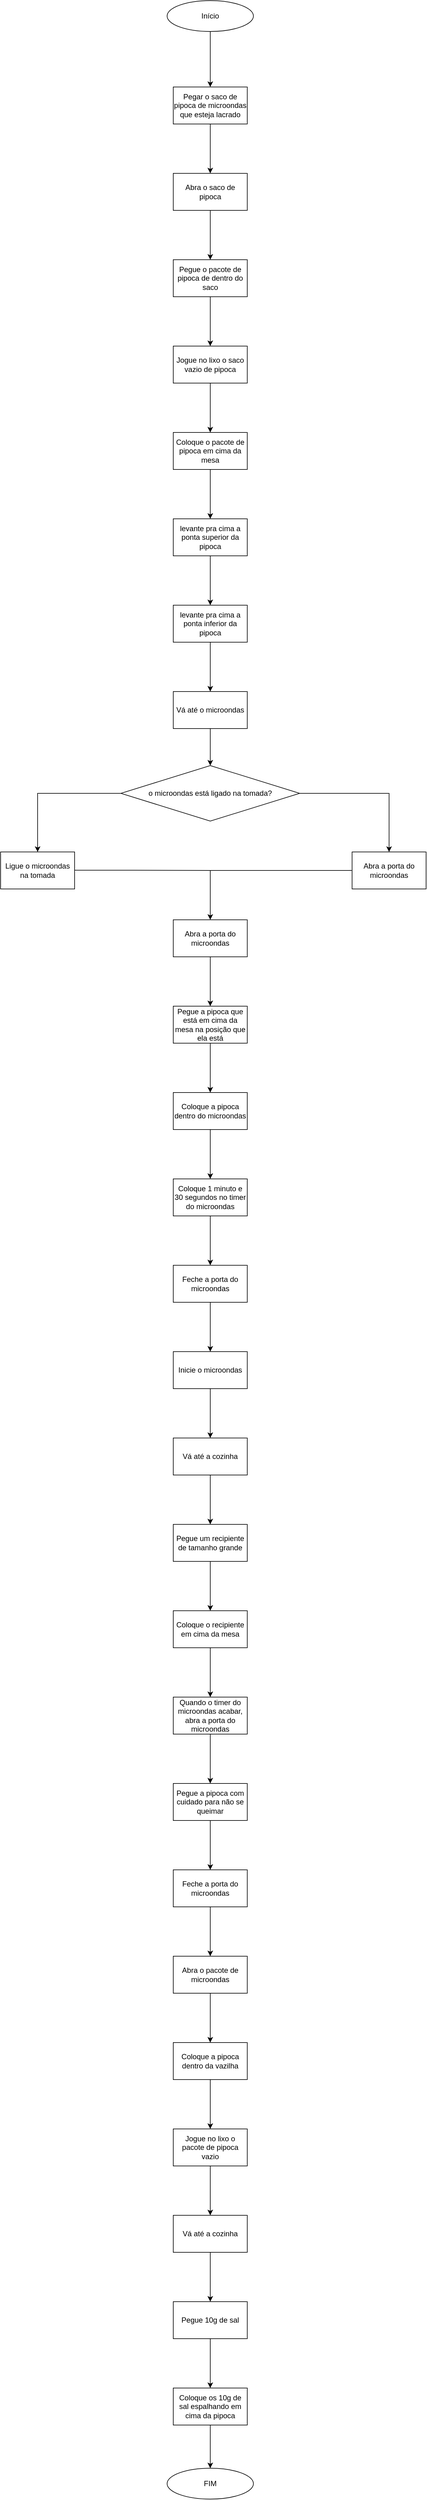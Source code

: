 <mxfile version="24.0.1" type="device">
  <diagram name="Página-1" id="FIl7-S7cU178m58neCTR">
    <mxGraphModel dx="2868" dy="1544" grid="1" gridSize="10" guides="1" tooltips="1" connect="1" arrows="1" fold="1" page="1" pageScale="1" pageWidth="1654" pageHeight="2336" math="0" shadow="0">
      <root>
        <mxCell id="0" />
        <mxCell id="1" parent="0" />
        <mxCell id="PShv-r9exDqE7YzYwOCn-3" value="" style="edgeStyle=orthogonalEdgeStyle;rounded=0;orthogonalLoop=1;jettySize=auto;html=1;" edge="1" parent="1" source="PShv-r9exDqE7YzYwOCn-1" target="PShv-r9exDqE7YzYwOCn-2">
          <mxGeometry relative="1" as="geometry" />
        </mxCell>
        <mxCell id="PShv-r9exDqE7YzYwOCn-1" value="Início" style="ellipse;whiteSpace=wrap;html=1;" vertex="1" parent="1">
          <mxGeometry x="730" y="130" width="140" height="50" as="geometry" />
        </mxCell>
        <mxCell id="PShv-r9exDqE7YzYwOCn-5" value="" style="edgeStyle=orthogonalEdgeStyle;rounded=0;orthogonalLoop=1;jettySize=auto;html=1;" edge="1" parent="1" source="PShv-r9exDqE7YzYwOCn-2" target="PShv-r9exDqE7YzYwOCn-4">
          <mxGeometry relative="1" as="geometry" />
        </mxCell>
        <mxCell id="PShv-r9exDqE7YzYwOCn-2" value="Pegar o saco de pipoca de microondas que esteja lacrado" style="whiteSpace=wrap;html=1;" vertex="1" parent="1">
          <mxGeometry x="740" y="270" width="120" height="60" as="geometry" />
        </mxCell>
        <mxCell id="PShv-r9exDqE7YzYwOCn-7" value="" style="edgeStyle=orthogonalEdgeStyle;rounded=0;orthogonalLoop=1;jettySize=auto;html=1;" edge="1" parent="1" source="PShv-r9exDqE7YzYwOCn-4" target="PShv-r9exDqE7YzYwOCn-6">
          <mxGeometry relative="1" as="geometry" />
        </mxCell>
        <mxCell id="PShv-r9exDqE7YzYwOCn-4" value="Abra o saco de pipoca" style="whiteSpace=wrap;html=1;" vertex="1" parent="1">
          <mxGeometry x="740" y="410" width="120" height="60" as="geometry" />
        </mxCell>
        <mxCell id="PShv-r9exDqE7YzYwOCn-9" value="" style="edgeStyle=orthogonalEdgeStyle;rounded=0;orthogonalLoop=1;jettySize=auto;html=1;" edge="1" parent="1" source="PShv-r9exDqE7YzYwOCn-6" target="PShv-r9exDqE7YzYwOCn-8">
          <mxGeometry relative="1" as="geometry" />
        </mxCell>
        <mxCell id="PShv-r9exDqE7YzYwOCn-6" value="Pegue o pacote de pipoca de dentro do saco" style="whiteSpace=wrap;html=1;" vertex="1" parent="1">
          <mxGeometry x="740" y="550" width="120" height="60" as="geometry" />
        </mxCell>
        <mxCell id="PShv-r9exDqE7YzYwOCn-11" value="" style="edgeStyle=orthogonalEdgeStyle;rounded=0;orthogonalLoop=1;jettySize=auto;html=1;" edge="1" parent="1" source="PShv-r9exDqE7YzYwOCn-8" target="PShv-r9exDqE7YzYwOCn-10">
          <mxGeometry relative="1" as="geometry" />
        </mxCell>
        <mxCell id="PShv-r9exDqE7YzYwOCn-8" value="Jogue no lixo o saco vazio de pipoca" style="whiteSpace=wrap;html=1;" vertex="1" parent="1">
          <mxGeometry x="740" y="690" width="120" height="60" as="geometry" />
        </mxCell>
        <mxCell id="PShv-r9exDqE7YzYwOCn-13" value="" style="edgeStyle=orthogonalEdgeStyle;rounded=0;orthogonalLoop=1;jettySize=auto;html=1;" edge="1" parent="1" source="PShv-r9exDqE7YzYwOCn-10" target="PShv-r9exDqE7YzYwOCn-12">
          <mxGeometry relative="1" as="geometry" />
        </mxCell>
        <mxCell id="PShv-r9exDqE7YzYwOCn-10" value="&lt;div&gt;Coloque o pacote de pipoca em cima da mesa&lt;/div&gt;" style="whiteSpace=wrap;html=1;" vertex="1" parent="1">
          <mxGeometry x="740" y="830" width="120" height="60" as="geometry" />
        </mxCell>
        <mxCell id="PShv-r9exDqE7YzYwOCn-15" value="" style="edgeStyle=orthogonalEdgeStyle;rounded=0;orthogonalLoop=1;jettySize=auto;html=1;" edge="1" parent="1" source="PShv-r9exDqE7YzYwOCn-12" target="PShv-r9exDqE7YzYwOCn-14">
          <mxGeometry relative="1" as="geometry" />
        </mxCell>
        <mxCell id="PShv-r9exDqE7YzYwOCn-12" value="&lt;div&gt;levante pra cima a ponta superior da pipoca&lt;/div&gt;" style="whiteSpace=wrap;html=1;" vertex="1" parent="1">
          <mxGeometry x="740" y="970" width="120" height="60" as="geometry" />
        </mxCell>
        <mxCell id="PShv-r9exDqE7YzYwOCn-17" value="" style="edgeStyle=orthogonalEdgeStyle;rounded=0;orthogonalLoop=1;jettySize=auto;html=1;" edge="1" parent="1" source="PShv-r9exDqE7YzYwOCn-14" target="PShv-r9exDqE7YzYwOCn-16">
          <mxGeometry relative="1" as="geometry" />
        </mxCell>
        <mxCell id="PShv-r9exDqE7YzYwOCn-14" value="&lt;div&gt;levante pra cima a ponta inferior da pipoca&lt;/div&gt;" style="whiteSpace=wrap;html=1;" vertex="1" parent="1">
          <mxGeometry x="740" y="1110" width="120" height="60" as="geometry" />
        </mxCell>
        <mxCell id="PShv-r9exDqE7YzYwOCn-19" value="" style="edgeStyle=orthogonalEdgeStyle;rounded=0;orthogonalLoop=1;jettySize=auto;html=1;" edge="1" parent="1" source="PShv-r9exDqE7YzYwOCn-16" target="PShv-r9exDqE7YzYwOCn-18">
          <mxGeometry relative="1" as="geometry" />
        </mxCell>
        <mxCell id="PShv-r9exDqE7YzYwOCn-16" value="&lt;div&gt;Vá até o microondas&lt;/div&gt;" style="whiteSpace=wrap;html=1;" vertex="1" parent="1">
          <mxGeometry x="740" y="1250" width="120" height="60" as="geometry" />
        </mxCell>
        <mxCell id="PShv-r9exDqE7YzYwOCn-21" value="" style="edgeStyle=orthogonalEdgeStyle;rounded=0;orthogonalLoop=1;jettySize=auto;html=1;" edge="1" parent="1" source="PShv-r9exDqE7YzYwOCn-18" target="PShv-r9exDqE7YzYwOCn-20">
          <mxGeometry relative="1" as="geometry" />
        </mxCell>
        <mxCell id="PShv-r9exDqE7YzYwOCn-23" value="" style="edgeStyle=orthogonalEdgeStyle;rounded=0;orthogonalLoop=1;jettySize=auto;html=1;" edge="1" parent="1" source="PShv-r9exDqE7YzYwOCn-18" target="PShv-r9exDqE7YzYwOCn-22">
          <mxGeometry relative="1" as="geometry" />
        </mxCell>
        <mxCell id="PShv-r9exDqE7YzYwOCn-18" value="o microondas está ligado na tomada?" style="rhombus;whiteSpace=wrap;html=1;" vertex="1" parent="1">
          <mxGeometry x="655" y="1370" width="290" height="90" as="geometry" />
        </mxCell>
        <mxCell id="PShv-r9exDqE7YzYwOCn-20" value="Ligue o microondas na tomada" style="whiteSpace=wrap;html=1;" vertex="1" parent="1">
          <mxGeometry x="460" y="1510" width="120" height="60" as="geometry" />
        </mxCell>
        <mxCell id="PShv-r9exDqE7YzYwOCn-25" value="" style="edgeStyle=orthogonalEdgeStyle;rounded=0;orthogonalLoop=1;jettySize=auto;html=1;" edge="1" parent="1" source="PShv-r9exDqE7YzYwOCn-22" target="PShv-r9exDqE7YzYwOCn-24">
          <mxGeometry relative="1" as="geometry" />
        </mxCell>
        <mxCell id="PShv-r9exDqE7YzYwOCn-22" value="Abra a porta do microondas" style="whiteSpace=wrap;html=1;" vertex="1" parent="1">
          <mxGeometry x="1030" y="1510" width="120" height="60" as="geometry" />
        </mxCell>
        <mxCell id="PShv-r9exDqE7YzYwOCn-33" value="" style="edgeStyle=orthogonalEdgeStyle;rounded=0;orthogonalLoop=1;jettySize=auto;html=1;" edge="1" parent="1" source="PShv-r9exDqE7YzYwOCn-24" target="PShv-r9exDqE7YzYwOCn-32">
          <mxGeometry relative="1" as="geometry" />
        </mxCell>
        <mxCell id="PShv-r9exDqE7YzYwOCn-24" value="Abra a porta do microondas" style="whiteSpace=wrap;html=1;" vertex="1" parent="1">
          <mxGeometry x="740" y="1620" width="120" height="60" as="geometry" />
        </mxCell>
        <mxCell id="PShv-r9exDqE7YzYwOCn-28" value="" style="endArrow=none;html=1;rounded=0;" edge="1" parent="1">
          <mxGeometry width="50" height="50" relative="1" as="geometry">
            <mxPoint x="580" y="1539.67" as="sourcePoint" />
            <mxPoint x="675" y="1539.67" as="targetPoint" />
            <Array as="points">
              <mxPoint x="675" y="1539.67" />
              <mxPoint x="800" y="1540" />
            </Array>
          </mxGeometry>
        </mxCell>
        <mxCell id="PShv-r9exDqE7YzYwOCn-35" value="" style="edgeStyle=orthogonalEdgeStyle;rounded=0;orthogonalLoop=1;jettySize=auto;html=1;" edge="1" parent="1" source="PShv-r9exDqE7YzYwOCn-32" target="PShv-r9exDqE7YzYwOCn-34">
          <mxGeometry relative="1" as="geometry" />
        </mxCell>
        <mxCell id="PShv-r9exDqE7YzYwOCn-32" value="&lt;div&gt;Pegue a pipoca que está em cima da mesa na posição que ela está&lt;/div&gt;" style="whiteSpace=wrap;html=1;" vertex="1" parent="1">
          <mxGeometry x="740" y="1760" width="120" height="60" as="geometry" />
        </mxCell>
        <mxCell id="PShv-r9exDqE7YzYwOCn-37" value="" style="edgeStyle=orthogonalEdgeStyle;rounded=0;orthogonalLoop=1;jettySize=auto;html=1;" edge="1" parent="1" source="PShv-r9exDqE7YzYwOCn-34" target="PShv-r9exDqE7YzYwOCn-36">
          <mxGeometry relative="1" as="geometry" />
        </mxCell>
        <mxCell id="PShv-r9exDqE7YzYwOCn-34" value="Coloque a pipoca dentro do microondas" style="whiteSpace=wrap;html=1;" vertex="1" parent="1">
          <mxGeometry x="740" y="1900" width="120" height="60" as="geometry" />
        </mxCell>
        <mxCell id="PShv-r9exDqE7YzYwOCn-39" value="" style="edgeStyle=orthogonalEdgeStyle;rounded=0;orthogonalLoop=1;jettySize=auto;html=1;" edge="1" parent="1" source="PShv-r9exDqE7YzYwOCn-36" target="PShv-r9exDqE7YzYwOCn-38">
          <mxGeometry relative="1" as="geometry" />
        </mxCell>
        <mxCell id="PShv-r9exDqE7YzYwOCn-36" value="Coloque 1 minuto e 30 segundos no timer do microondas" style="whiteSpace=wrap;html=1;" vertex="1" parent="1">
          <mxGeometry x="740" y="2040" width="120" height="60" as="geometry" />
        </mxCell>
        <mxCell id="PShv-r9exDqE7YzYwOCn-41" value="" style="edgeStyle=orthogonalEdgeStyle;rounded=0;orthogonalLoop=1;jettySize=auto;html=1;" edge="1" parent="1" source="PShv-r9exDqE7YzYwOCn-38" target="PShv-r9exDqE7YzYwOCn-40">
          <mxGeometry relative="1" as="geometry" />
        </mxCell>
        <mxCell id="PShv-r9exDqE7YzYwOCn-38" value="Feche a porta do microondas" style="whiteSpace=wrap;html=1;" vertex="1" parent="1">
          <mxGeometry x="740" y="2180" width="120" height="60" as="geometry" />
        </mxCell>
        <mxCell id="PShv-r9exDqE7YzYwOCn-43" value="" style="edgeStyle=orthogonalEdgeStyle;rounded=0;orthogonalLoop=1;jettySize=auto;html=1;" edge="1" parent="1" source="PShv-r9exDqE7YzYwOCn-40" target="PShv-r9exDqE7YzYwOCn-42">
          <mxGeometry relative="1" as="geometry" />
        </mxCell>
        <mxCell id="PShv-r9exDqE7YzYwOCn-40" value="Inicie o microondas" style="whiteSpace=wrap;html=1;" vertex="1" parent="1">
          <mxGeometry x="740" y="2320" width="120" height="60" as="geometry" />
        </mxCell>
        <mxCell id="PShv-r9exDqE7YzYwOCn-45" value="" style="edgeStyle=orthogonalEdgeStyle;rounded=0;orthogonalLoop=1;jettySize=auto;html=1;" edge="1" parent="1" source="PShv-r9exDqE7YzYwOCn-42" target="PShv-r9exDqE7YzYwOCn-44">
          <mxGeometry relative="1" as="geometry" />
        </mxCell>
        <mxCell id="PShv-r9exDqE7YzYwOCn-42" value="Vá até a cozinha" style="whiteSpace=wrap;html=1;" vertex="1" parent="1">
          <mxGeometry x="740" y="2460" width="120" height="60" as="geometry" />
        </mxCell>
        <mxCell id="PShv-r9exDqE7YzYwOCn-47" value="" style="edgeStyle=orthogonalEdgeStyle;rounded=0;orthogonalLoop=1;jettySize=auto;html=1;" edge="1" parent="1" source="PShv-r9exDqE7YzYwOCn-44" target="PShv-r9exDqE7YzYwOCn-46">
          <mxGeometry relative="1" as="geometry" />
        </mxCell>
        <mxCell id="PShv-r9exDqE7YzYwOCn-44" value="Pegue um recipiente de tamanho grande" style="whiteSpace=wrap;html=1;" vertex="1" parent="1">
          <mxGeometry x="740" y="2600" width="120" height="60" as="geometry" />
        </mxCell>
        <mxCell id="PShv-r9exDqE7YzYwOCn-49" value="" style="edgeStyle=orthogonalEdgeStyle;rounded=0;orthogonalLoop=1;jettySize=auto;html=1;" edge="1" parent="1" source="PShv-r9exDqE7YzYwOCn-46" target="PShv-r9exDqE7YzYwOCn-48">
          <mxGeometry relative="1" as="geometry" />
        </mxCell>
        <mxCell id="PShv-r9exDqE7YzYwOCn-46" value="Coloque o recipiente em cima da mesa" style="whiteSpace=wrap;html=1;" vertex="1" parent="1">
          <mxGeometry x="740" y="2740" width="120" height="60" as="geometry" />
        </mxCell>
        <mxCell id="PShv-r9exDqE7YzYwOCn-51" value="" style="edgeStyle=orthogonalEdgeStyle;rounded=0;orthogonalLoop=1;jettySize=auto;html=1;" edge="1" parent="1" source="PShv-r9exDqE7YzYwOCn-48" target="PShv-r9exDqE7YzYwOCn-50">
          <mxGeometry relative="1" as="geometry" />
        </mxCell>
        <mxCell id="PShv-r9exDqE7YzYwOCn-48" value="Quando o timer do microondas acabar, abra a porta do microondas" style="whiteSpace=wrap;html=1;" vertex="1" parent="1">
          <mxGeometry x="740" y="2880" width="120" height="60" as="geometry" />
        </mxCell>
        <mxCell id="PShv-r9exDqE7YzYwOCn-53" value="" style="edgeStyle=orthogonalEdgeStyle;rounded=0;orthogonalLoop=1;jettySize=auto;html=1;" edge="1" parent="1" source="PShv-r9exDqE7YzYwOCn-50" target="PShv-r9exDqE7YzYwOCn-52">
          <mxGeometry relative="1" as="geometry" />
        </mxCell>
        <mxCell id="PShv-r9exDqE7YzYwOCn-50" value="&lt;div&gt;Pegue a pipoca com cuidado para não se queimar&lt;/div&gt;" style="whiteSpace=wrap;html=1;" vertex="1" parent="1">
          <mxGeometry x="740" y="3020" width="120" height="60" as="geometry" />
        </mxCell>
        <mxCell id="PShv-r9exDqE7YzYwOCn-55" value="" style="edgeStyle=orthogonalEdgeStyle;rounded=0;orthogonalLoop=1;jettySize=auto;html=1;" edge="1" parent="1" source="PShv-r9exDqE7YzYwOCn-52" target="PShv-r9exDqE7YzYwOCn-54">
          <mxGeometry relative="1" as="geometry" />
        </mxCell>
        <mxCell id="PShv-r9exDqE7YzYwOCn-52" value="Feche a porta do microondas" style="whiteSpace=wrap;html=1;" vertex="1" parent="1">
          <mxGeometry x="740" y="3160" width="120" height="60" as="geometry" />
        </mxCell>
        <mxCell id="PShv-r9exDqE7YzYwOCn-57" value="" style="edgeStyle=orthogonalEdgeStyle;rounded=0;orthogonalLoop=1;jettySize=auto;html=1;" edge="1" parent="1" source="PShv-r9exDqE7YzYwOCn-54" target="PShv-r9exDqE7YzYwOCn-56">
          <mxGeometry relative="1" as="geometry" />
        </mxCell>
        <mxCell id="PShv-r9exDqE7YzYwOCn-54" value="Abra o pacote de microondas" style="whiteSpace=wrap;html=1;" vertex="1" parent="1">
          <mxGeometry x="740" y="3300" width="120" height="60" as="geometry" />
        </mxCell>
        <mxCell id="PShv-r9exDqE7YzYwOCn-59" value="" style="edgeStyle=orthogonalEdgeStyle;rounded=0;orthogonalLoop=1;jettySize=auto;html=1;" edge="1" parent="1" source="PShv-r9exDqE7YzYwOCn-56" target="PShv-r9exDqE7YzYwOCn-58">
          <mxGeometry relative="1" as="geometry" />
        </mxCell>
        <mxCell id="PShv-r9exDqE7YzYwOCn-56" value="Coloque a pipoca dentro da vazilha" style="whiteSpace=wrap;html=1;" vertex="1" parent="1">
          <mxGeometry x="740" y="3440" width="120" height="60" as="geometry" />
        </mxCell>
        <mxCell id="PShv-r9exDqE7YzYwOCn-61" value="" style="edgeStyle=orthogonalEdgeStyle;rounded=0;orthogonalLoop=1;jettySize=auto;html=1;" edge="1" parent="1" source="PShv-r9exDqE7YzYwOCn-58" target="PShv-r9exDqE7YzYwOCn-60">
          <mxGeometry relative="1" as="geometry" />
        </mxCell>
        <mxCell id="PShv-r9exDqE7YzYwOCn-58" value="Jogue no lixo o pacote de pipoca vazio" style="whiteSpace=wrap;html=1;" vertex="1" parent="1">
          <mxGeometry x="740" y="3580" width="120" height="60" as="geometry" />
        </mxCell>
        <mxCell id="PShv-r9exDqE7YzYwOCn-63" value="" style="edgeStyle=orthogonalEdgeStyle;rounded=0;orthogonalLoop=1;jettySize=auto;html=1;" edge="1" parent="1" source="PShv-r9exDqE7YzYwOCn-60" target="PShv-r9exDqE7YzYwOCn-62">
          <mxGeometry relative="1" as="geometry" />
        </mxCell>
        <mxCell id="PShv-r9exDqE7YzYwOCn-60" value="Vá até a cozinha" style="whiteSpace=wrap;html=1;" vertex="1" parent="1">
          <mxGeometry x="740" y="3720" width="120" height="60" as="geometry" />
        </mxCell>
        <mxCell id="PShv-r9exDqE7YzYwOCn-65" value="" style="edgeStyle=orthogonalEdgeStyle;rounded=0;orthogonalLoop=1;jettySize=auto;html=1;" edge="1" parent="1" source="PShv-r9exDqE7YzYwOCn-62" target="PShv-r9exDqE7YzYwOCn-64">
          <mxGeometry relative="1" as="geometry" />
        </mxCell>
        <mxCell id="PShv-r9exDqE7YzYwOCn-62" value="Pegue 10g de sal" style="whiteSpace=wrap;html=1;" vertex="1" parent="1">
          <mxGeometry x="740" y="3860" width="120" height="60" as="geometry" />
        </mxCell>
        <mxCell id="PShv-r9exDqE7YzYwOCn-67" value="" style="edgeStyle=orthogonalEdgeStyle;rounded=0;orthogonalLoop=1;jettySize=auto;html=1;" edge="1" parent="1" source="PShv-r9exDqE7YzYwOCn-64" target="PShv-r9exDqE7YzYwOCn-66">
          <mxGeometry relative="1" as="geometry" />
        </mxCell>
        <mxCell id="PShv-r9exDqE7YzYwOCn-64" value="Coloque os 10g de sal espalhando em cima da pipoca" style="whiteSpace=wrap;html=1;" vertex="1" parent="1">
          <mxGeometry x="740" y="4000" width="120" height="60" as="geometry" />
        </mxCell>
        <mxCell id="PShv-r9exDqE7YzYwOCn-66" value="FIM" style="ellipse;whiteSpace=wrap;html=1;" vertex="1" parent="1">
          <mxGeometry x="730" y="4130" width="140" height="50" as="geometry" />
        </mxCell>
      </root>
    </mxGraphModel>
  </diagram>
</mxfile>
